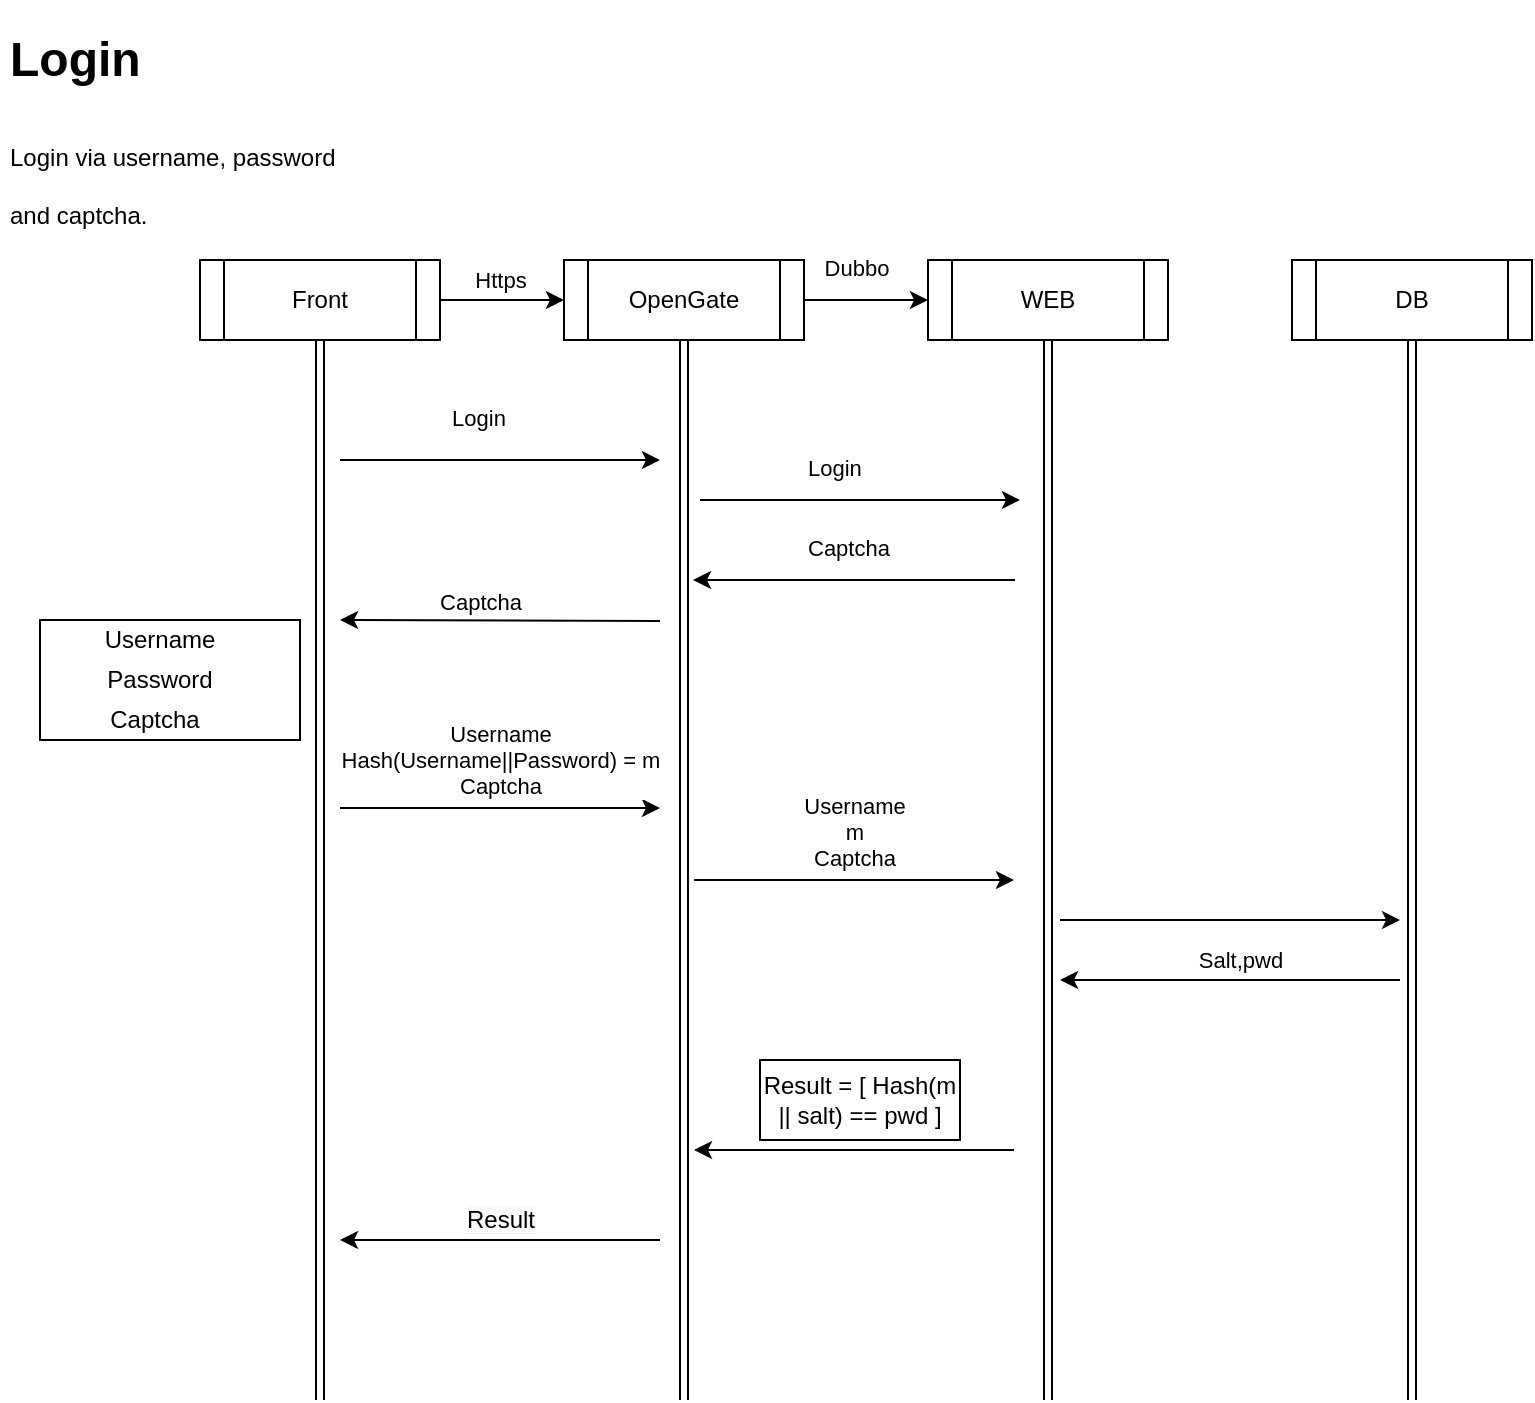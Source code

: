 <mxfile version="14.1.8" type="github">
  <diagram id="C5RBs43oDa-KdzZeNtuy" name="Page-1">
    <mxGraphModel dx="1422" dy="804" grid="1" gridSize="10" guides="1" tooltips="1" connect="1" arrows="1" fold="1" page="1" pageScale="1" pageWidth="827" pageHeight="1169" math="0" shadow="0">
      <root>
        <mxCell id="WIyWlLk6GJQsqaUBKTNV-0" />
        <mxCell id="WIyWlLk6GJQsqaUBKTNV-1" parent="WIyWlLk6GJQsqaUBKTNV-0" />
        <mxCell id="_eyQY1Q9BSyhIE6k3WkP-7" style="edgeStyle=orthogonalEdgeStyle;rounded=0;orthogonalLoop=1;jettySize=auto;html=1;exitX=0.5;exitY=1;exitDx=0;exitDy=0;shape=link;" edge="1" parent="WIyWlLk6GJQsqaUBKTNV-1" source="_eyQY1Q9BSyhIE6k3WkP-0">
          <mxGeometry relative="1" as="geometry">
            <mxPoint x="160" y="710" as="targetPoint" />
          </mxGeometry>
        </mxCell>
        <mxCell id="_eyQY1Q9BSyhIE6k3WkP-26" style="edgeStyle=orthogonalEdgeStyle;rounded=0;orthogonalLoop=1;jettySize=auto;html=1;exitX=1;exitY=0.5;exitDx=0;exitDy=0;entryX=1;entryY=0.5;entryDx=0;entryDy=0;" edge="1" parent="WIyWlLk6GJQsqaUBKTNV-1" source="_eyQY1Q9BSyhIE6k3WkP-0" target="_eyQY1Q9BSyhIE6k3WkP-0">
          <mxGeometry relative="1" as="geometry" />
        </mxCell>
        <mxCell id="_eyQY1Q9BSyhIE6k3WkP-27" style="edgeStyle=orthogonalEdgeStyle;rounded=0;orthogonalLoop=1;jettySize=auto;html=1;exitX=1;exitY=0.5;exitDx=0;exitDy=0;entryX=1;entryY=0.5;entryDx=0;entryDy=0;entryPerimeter=0;" edge="1" parent="WIyWlLk6GJQsqaUBKTNV-1" source="_eyQY1Q9BSyhIE6k3WkP-0" target="_eyQY1Q9BSyhIE6k3WkP-0">
          <mxGeometry relative="1" as="geometry" />
        </mxCell>
        <mxCell id="_eyQY1Q9BSyhIE6k3WkP-29" style="edgeStyle=orthogonalEdgeStyle;rounded=0;orthogonalLoop=1;jettySize=auto;html=1;exitX=1;exitY=0.5;exitDx=0;exitDy=0;entryX=0;entryY=0.5;entryDx=0;entryDy=0;" edge="1" parent="WIyWlLk6GJQsqaUBKTNV-1" source="_eyQY1Q9BSyhIE6k3WkP-0" target="_eyQY1Q9BSyhIE6k3WkP-1">
          <mxGeometry relative="1" as="geometry" />
        </mxCell>
        <mxCell id="_eyQY1Q9BSyhIE6k3WkP-0" value="Front" style="shape=process;whiteSpace=wrap;html=1;backgroundOutline=1;" vertex="1" parent="WIyWlLk6GJQsqaUBKTNV-1">
          <mxGeometry x="100" y="140" width="120" height="40" as="geometry" />
        </mxCell>
        <mxCell id="_eyQY1Q9BSyhIE6k3WkP-8" style="edgeStyle=orthogonalEdgeStyle;shape=link;rounded=0;orthogonalLoop=1;jettySize=auto;html=1;exitX=0.5;exitY=1;exitDx=0;exitDy=0;" edge="1" parent="WIyWlLk6GJQsqaUBKTNV-1" source="_eyQY1Q9BSyhIE6k3WkP-1">
          <mxGeometry relative="1" as="geometry">
            <mxPoint x="342" y="710" as="targetPoint" />
          </mxGeometry>
        </mxCell>
        <mxCell id="_eyQY1Q9BSyhIE6k3WkP-30" style="edgeStyle=orthogonalEdgeStyle;rounded=0;orthogonalLoop=1;jettySize=auto;html=1;exitX=1;exitY=0.5;exitDx=0;exitDy=0;entryX=0;entryY=0.5;entryDx=0;entryDy=0;" edge="1" parent="WIyWlLk6GJQsqaUBKTNV-1" source="_eyQY1Q9BSyhIE6k3WkP-1" target="_eyQY1Q9BSyhIE6k3WkP-3">
          <mxGeometry relative="1" as="geometry" />
        </mxCell>
        <mxCell id="_eyQY1Q9BSyhIE6k3WkP-1" value="OpenGate" style="shape=process;whiteSpace=wrap;html=1;backgroundOutline=1;" vertex="1" parent="WIyWlLk6GJQsqaUBKTNV-1">
          <mxGeometry x="282" y="140" width="120" height="40" as="geometry" />
        </mxCell>
        <mxCell id="_eyQY1Q9BSyhIE6k3WkP-2" value="&lt;h1&gt;&lt;span&gt;Login&lt;/span&gt;&lt;/h1&gt;&lt;h1&gt;&lt;span style=&quot;font-size: 12px ; font-weight: 400&quot;&gt;Login via username, password and captcha.&amp;nbsp;&lt;/span&gt;&lt;/h1&gt;" style="text;html=1;strokeColor=none;fillColor=none;spacing=5;spacingTop=-20;whiteSpace=wrap;overflow=hidden;rounded=0;" vertex="1" parent="WIyWlLk6GJQsqaUBKTNV-1">
          <mxGeometry y="20" width="190" height="120" as="geometry" />
        </mxCell>
        <mxCell id="_eyQY1Q9BSyhIE6k3WkP-9" style="edgeStyle=orthogonalEdgeStyle;shape=link;rounded=0;orthogonalLoop=1;jettySize=auto;html=1;exitX=0.5;exitY=1;exitDx=0;exitDy=0;" edge="1" parent="WIyWlLk6GJQsqaUBKTNV-1" source="_eyQY1Q9BSyhIE6k3WkP-3">
          <mxGeometry relative="1" as="geometry">
            <mxPoint x="524" y="710" as="targetPoint" />
          </mxGeometry>
        </mxCell>
        <mxCell id="_eyQY1Q9BSyhIE6k3WkP-3" value="WEB" style="shape=process;whiteSpace=wrap;html=1;backgroundOutline=1;" vertex="1" parent="WIyWlLk6GJQsqaUBKTNV-1">
          <mxGeometry x="464" y="140" width="120" height="40" as="geometry" />
        </mxCell>
        <mxCell id="_eyQY1Q9BSyhIE6k3WkP-10" style="edgeStyle=orthogonalEdgeStyle;shape=link;rounded=0;orthogonalLoop=1;jettySize=auto;html=1;exitX=0.5;exitY=1;exitDx=0;exitDy=0;" edge="1" parent="WIyWlLk6GJQsqaUBKTNV-1" source="_eyQY1Q9BSyhIE6k3WkP-4">
          <mxGeometry relative="1" as="geometry">
            <mxPoint x="706" y="710" as="targetPoint" />
          </mxGeometry>
        </mxCell>
        <mxCell id="_eyQY1Q9BSyhIE6k3WkP-4" value="DB" style="shape=process;whiteSpace=wrap;html=1;backgroundOutline=1;" vertex="1" parent="WIyWlLk6GJQsqaUBKTNV-1">
          <mxGeometry x="646" y="140" width="120" height="40" as="geometry" />
        </mxCell>
        <mxCell id="_eyQY1Q9BSyhIE6k3WkP-6" value="" style="rounded=0;whiteSpace=wrap;html=1;" vertex="1" parent="WIyWlLk6GJQsqaUBKTNV-1">
          <mxGeometry x="20" y="320" width="130" height="60" as="geometry" />
        </mxCell>
        <mxCell id="_eyQY1Q9BSyhIE6k3WkP-17" value="Username&lt;br&gt;" style="text;html=1;strokeColor=none;fillColor=none;align=center;verticalAlign=middle;whiteSpace=wrap;rounded=0;" vertex="1" parent="WIyWlLk6GJQsqaUBKTNV-1">
          <mxGeometry x="55" y="320" width="50" height="20" as="geometry" />
        </mxCell>
        <mxCell id="_eyQY1Q9BSyhIE6k3WkP-18" value="Password" style="text;html=1;strokeColor=none;fillColor=none;align=center;verticalAlign=middle;whiteSpace=wrap;rounded=0;" vertex="1" parent="WIyWlLk6GJQsqaUBKTNV-1">
          <mxGeometry x="55" y="340" width="50" height="20" as="geometry" />
        </mxCell>
        <mxCell id="_eyQY1Q9BSyhIE6k3WkP-19" value="Captcha" style="text;html=1;strokeColor=none;fillColor=none;align=center;verticalAlign=middle;whiteSpace=wrap;rounded=0;" vertex="1" parent="WIyWlLk6GJQsqaUBKTNV-1">
          <mxGeometry x="50" y="360" width="55" height="20" as="geometry" />
        </mxCell>
        <mxCell id="_eyQY1Q9BSyhIE6k3WkP-22" value="" style="endArrow=classic;html=1;" edge="1" parent="WIyWlLk6GJQsqaUBKTNV-1">
          <mxGeometry width="50" height="50" relative="1" as="geometry">
            <mxPoint x="170" y="240" as="sourcePoint" />
            <mxPoint x="330" y="240" as="targetPoint" />
          </mxGeometry>
        </mxCell>
        <mxCell id="_eyQY1Q9BSyhIE6k3WkP-24" value="Https" style="edgeLabel;html=1;align=center;verticalAlign=middle;resizable=0;points=[];" vertex="1" connectable="0" parent="_eyQY1Q9BSyhIE6k3WkP-22">
          <mxGeometry x="-0.312" y="9" relative="1" as="geometry">
            <mxPoint x="25" y="-81" as="offset" />
          </mxGeometry>
        </mxCell>
        <mxCell id="_eyQY1Q9BSyhIE6k3WkP-23" value="" style="endArrow=classic;html=1;" edge="1" parent="WIyWlLk6GJQsqaUBKTNV-1">
          <mxGeometry width="50" height="50" relative="1" as="geometry">
            <mxPoint x="330" y="320.5" as="sourcePoint" />
            <mxPoint x="170" y="320" as="targetPoint" />
          </mxGeometry>
        </mxCell>
        <mxCell id="_eyQY1Q9BSyhIE6k3WkP-25" value="Captcha" style="edgeLabel;html=1;align=center;verticalAlign=middle;resizable=0;points=[];" vertex="1" connectable="0" parent="_eyQY1Q9BSyhIE6k3WkP-23">
          <mxGeometry x="0.35" y="-2" relative="1" as="geometry">
            <mxPoint x="17.99" y="-7.66" as="offset" />
          </mxGeometry>
        </mxCell>
        <mxCell id="_eyQY1Q9BSyhIE6k3WkP-32" value="Dubbo" style="edgeLabel;html=1;align=center;verticalAlign=middle;resizable=0;points=[];" vertex="1" connectable="0" parent="WIyWlLk6GJQsqaUBKTNV-1">
          <mxGeometry x="270" y="160" as="geometry">
            <mxPoint x="158" y="-16" as="offset" />
          </mxGeometry>
        </mxCell>
        <mxCell id="_eyQY1Q9BSyhIE6k3WkP-33" value="" style="endArrow=classic;html=1;" edge="1" parent="WIyWlLk6GJQsqaUBKTNV-1">
          <mxGeometry width="50" height="50" relative="1" as="geometry">
            <mxPoint x="350" y="260" as="sourcePoint" />
            <mxPoint x="510" y="260" as="targetPoint" />
          </mxGeometry>
        </mxCell>
        <mxCell id="_eyQY1Q9BSyhIE6k3WkP-34" value="" style="endArrow=classic;html=1;" edge="1" parent="WIyWlLk6GJQsqaUBKTNV-1">
          <mxGeometry width="50" height="50" relative="1" as="geometry">
            <mxPoint x="507.5" y="300" as="sourcePoint" />
            <mxPoint x="346.5" y="300" as="targetPoint" />
          </mxGeometry>
        </mxCell>
        <mxCell id="_eyQY1Q9BSyhIE6k3WkP-36" value="Login" style="edgeLabel;html=1;align=center;verticalAlign=middle;resizable=0;points=[];" vertex="1" connectable="0" parent="WIyWlLk6GJQsqaUBKTNV-1">
          <mxGeometry x="249.997" y="190.003" as="geometry">
            <mxPoint x="-11" y="29" as="offset" />
          </mxGeometry>
        </mxCell>
        <mxCell id="_eyQY1Q9BSyhIE6k3WkP-37" value="&lt;div style=&quot;text-align: center&quot;&gt;&lt;font face=&quot;helvetica&quot;&gt;&lt;span style=&quot;font-size: 11px ; background-color: rgb(255 , 255 , 255)&quot;&gt;Login&lt;/span&gt;&lt;/font&gt;&lt;/div&gt;" style="text;whiteSpace=wrap;html=1;" vertex="1" parent="WIyWlLk6GJQsqaUBKTNV-1">
          <mxGeometry x="402" y="230" width="50" height="30" as="geometry" />
        </mxCell>
        <mxCell id="_eyQY1Q9BSyhIE6k3WkP-38" value="&lt;div style=&quot;text-align: center&quot;&gt;&lt;font face=&quot;helvetica&quot;&gt;&lt;span style=&quot;font-size: 11px ; background-color: rgb(255 , 255 , 255)&quot;&gt;Captcha&lt;/span&gt;&lt;/font&gt;&lt;/div&gt;" style="text;whiteSpace=wrap;html=1;" vertex="1" parent="WIyWlLk6GJQsqaUBKTNV-1">
          <mxGeometry x="402" y="270" width="50" height="20" as="geometry" />
        </mxCell>
        <mxCell id="_eyQY1Q9BSyhIE6k3WkP-46" value="" style="endArrow=classic;html=1;" edge="1" parent="WIyWlLk6GJQsqaUBKTNV-1">
          <mxGeometry width="50" height="50" relative="1" as="geometry">
            <mxPoint x="170" y="414" as="sourcePoint" />
            <mxPoint x="330" y="414" as="targetPoint" />
          </mxGeometry>
        </mxCell>
        <mxCell id="_eyQY1Q9BSyhIE6k3WkP-47" value="Username&lt;br&gt;Hash(Username||Password) = m&lt;br&gt;Captcha" style="edgeLabel;html=1;align=center;verticalAlign=middle;resizable=0;points=[];" vertex="1" connectable="0" parent="_eyQY1Q9BSyhIE6k3WkP-46">
          <mxGeometry x="-0.312" y="9" relative="1" as="geometry">
            <mxPoint x="25" y="-15" as="offset" />
          </mxGeometry>
        </mxCell>
        <mxCell id="_eyQY1Q9BSyhIE6k3WkP-48" value="" style="endArrow=classic;html=1;" edge="1" parent="WIyWlLk6GJQsqaUBKTNV-1">
          <mxGeometry width="50" height="50" relative="1" as="geometry">
            <mxPoint x="347" y="450" as="sourcePoint" />
            <mxPoint x="507" y="450" as="targetPoint" />
          </mxGeometry>
        </mxCell>
        <mxCell id="_eyQY1Q9BSyhIE6k3WkP-49" value="Username&lt;br&gt;m&lt;br&gt;Captcha" style="edgeLabel;html=1;align=center;verticalAlign=middle;resizable=0;points=[];" vertex="1" connectable="0" parent="_eyQY1Q9BSyhIE6k3WkP-48">
          <mxGeometry x="-0.312" y="9" relative="1" as="geometry">
            <mxPoint x="25" y="-15" as="offset" />
          </mxGeometry>
        </mxCell>
        <mxCell id="_eyQY1Q9BSyhIE6k3WkP-50" value="" style="endArrow=classic;html=1;" edge="1" parent="WIyWlLk6GJQsqaUBKTNV-1">
          <mxGeometry width="50" height="50" relative="1" as="geometry">
            <mxPoint x="700" y="500" as="sourcePoint" />
            <mxPoint x="530" y="500" as="targetPoint" />
          </mxGeometry>
        </mxCell>
        <mxCell id="_eyQY1Q9BSyhIE6k3WkP-53" value="Salt,pwd" style="edgeLabel;html=1;align=center;verticalAlign=middle;resizable=0;points=[];" vertex="1" connectable="0" parent="_eyQY1Q9BSyhIE6k3WkP-50">
          <mxGeometry x="-0.2" y="-4" relative="1" as="geometry">
            <mxPoint x="-12" y="-6" as="offset" />
          </mxGeometry>
        </mxCell>
        <mxCell id="_eyQY1Q9BSyhIE6k3WkP-51" value="" style="endArrow=classic;html=1;" edge="1" parent="WIyWlLk6GJQsqaUBKTNV-1">
          <mxGeometry width="50" height="50" relative="1" as="geometry">
            <mxPoint x="530" y="470" as="sourcePoint" />
            <mxPoint x="700" y="470" as="targetPoint" />
          </mxGeometry>
        </mxCell>
        <mxCell id="_eyQY1Q9BSyhIE6k3WkP-55" value="Result = [ Hash(m || salt) == pwd ]" style="rounded=0;whiteSpace=wrap;html=1;" vertex="1" parent="WIyWlLk6GJQsqaUBKTNV-1">
          <mxGeometry x="380" y="540" width="100" height="40" as="geometry" />
        </mxCell>
        <mxCell id="_eyQY1Q9BSyhIE6k3WkP-56" value="" style="endArrow=classic;html=1;" edge="1" parent="WIyWlLk6GJQsqaUBKTNV-1">
          <mxGeometry width="50" height="50" relative="1" as="geometry">
            <mxPoint x="507" y="585" as="sourcePoint" />
            <mxPoint x="347" y="585" as="targetPoint" />
          </mxGeometry>
        </mxCell>
        <mxCell id="_eyQY1Q9BSyhIE6k3WkP-58" value="" style="endArrow=classic;html=1;" edge="1" parent="WIyWlLk6GJQsqaUBKTNV-1">
          <mxGeometry width="50" height="50" relative="1" as="geometry">
            <mxPoint x="330" y="630" as="sourcePoint" />
            <mxPoint x="170" y="630" as="targetPoint" />
          </mxGeometry>
        </mxCell>
        <mxCell id="_eyQY1Q9BSyhIE6k3WkP-59" value="&lt;span style=&quot;font-size: 12px ; background-color: rgb(248 , 249 , 250)&quot;&gt;Result&lt;/span&gt;" style="edgeLabel;html=1;align=center;verticalAlign=middle;resizable=0;points=[];" vertex="1" connectable="0" parent="_eyQY1Q9BSyhIE6k3WkP-58">
          <mxGeometry x="0.15" y="2" relative="1" as="geometry">
            <mxPoint x="12" y="-12" as="offset" />
          </mxGeometry>
        </mxCell>
      </root>
    </mxGraphModel>
  </diagram>
</mxfile>
